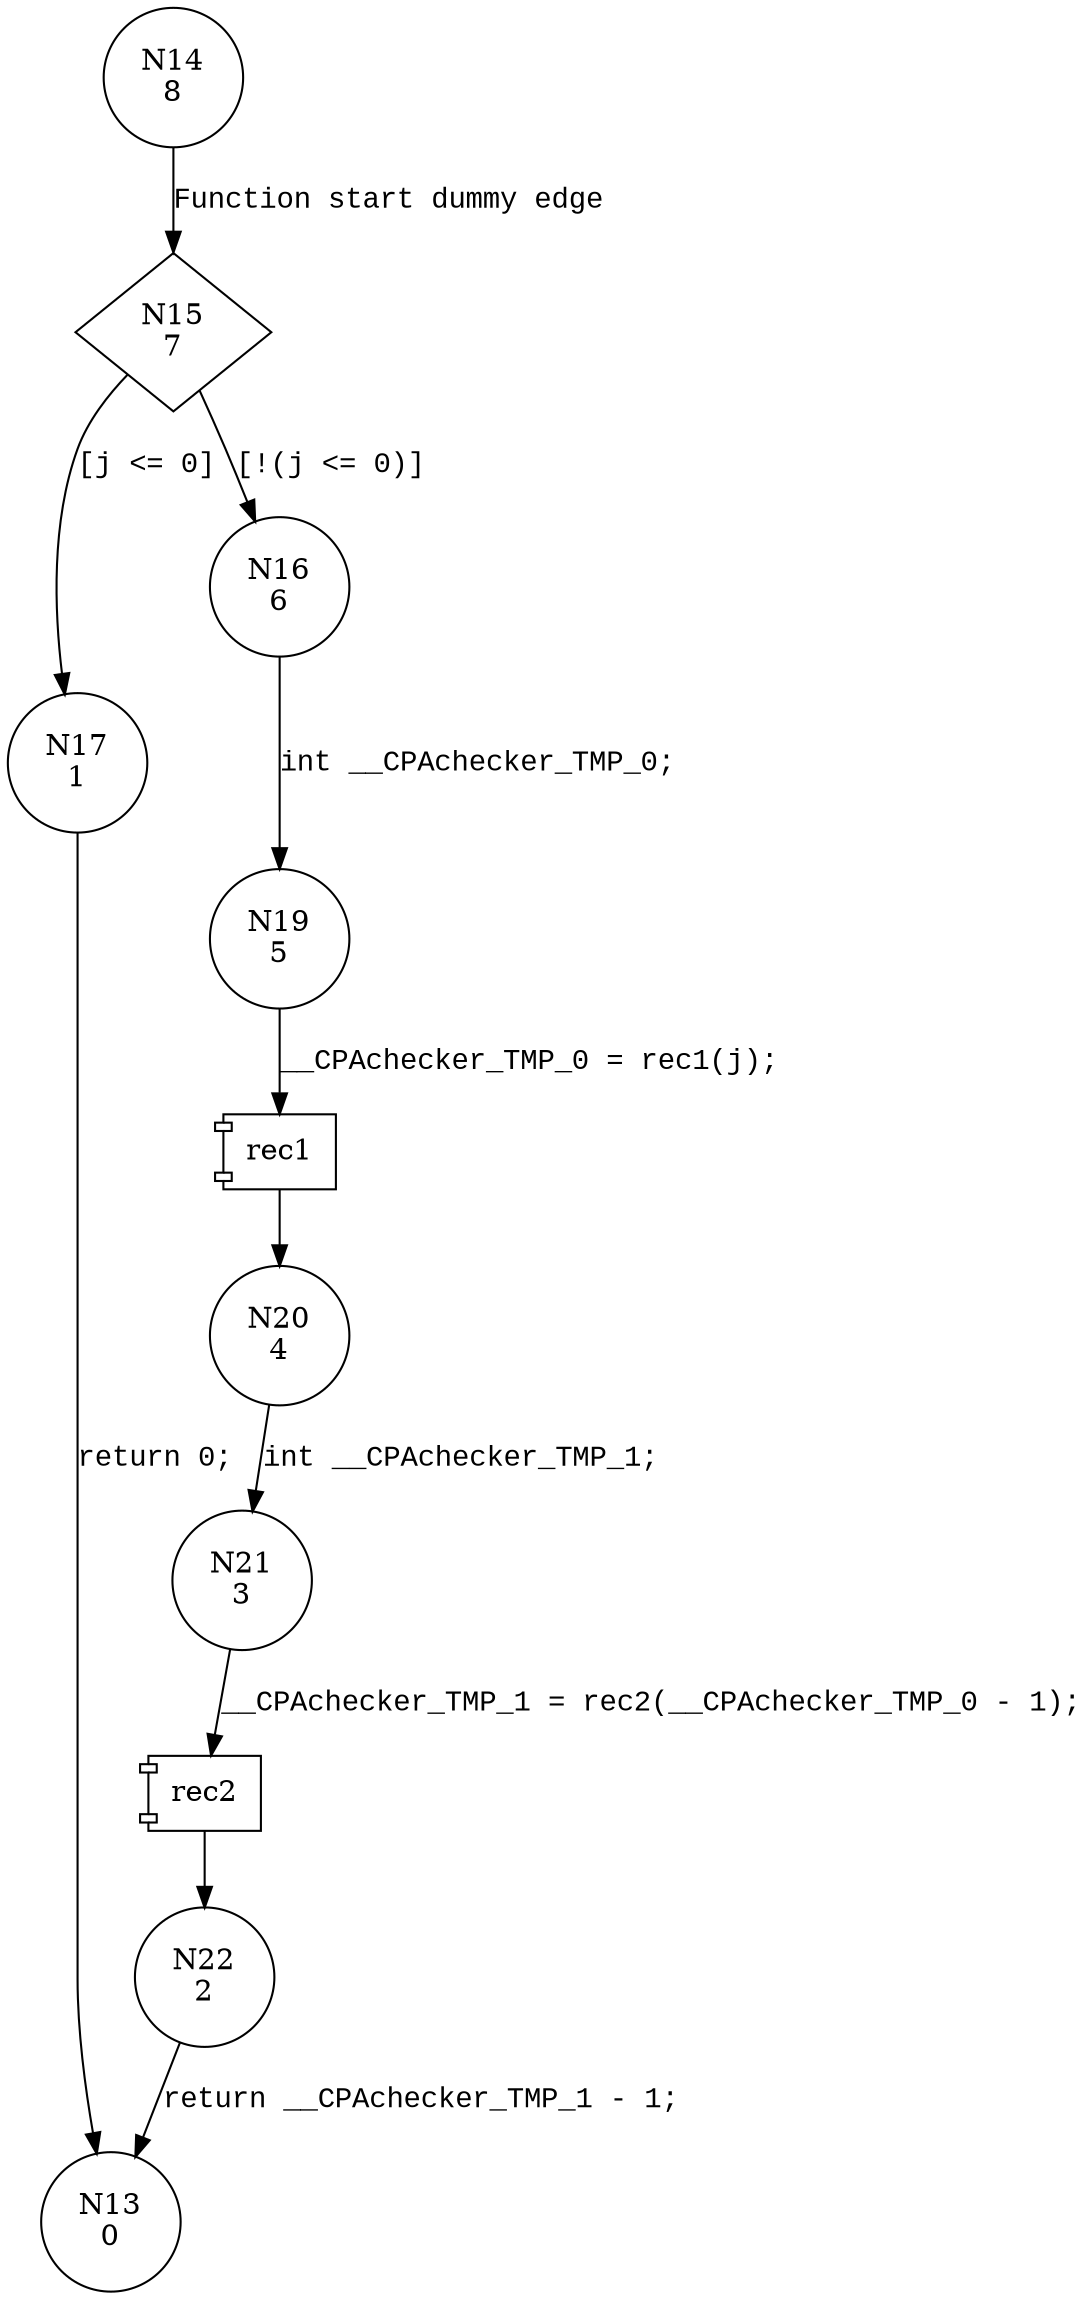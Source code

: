 digraph rec2 {
14 [shape="circle" label="N14\n8"]
15 [shape="diamond" label="N15\n7"]
17 [shape="circle" label="N17\n1"]
16 [shape="circle" label="N16\n6"]
19 [shape="circle" label="N19\n5"]
20 [shape="circle" label="N20\n4"]
21 [shape="circle" label="N21\n3"]
22 [shape="circle" label="N22\n2"]
13 [shape="circle" label="N13\n0"]
14 -> 15 [label="Function start dummy edge" fontname="Courier New"]
15 -> 17 [label="[j <= 0]" fontname="Courier New"]
15 -> 16 [label="[!(j <= 0)]" fontname="Courier New"]
100004 [shape="component" label="rec1"]
19 -> 100004 [label="__CPAchecker_TMP_0 = rec1(j);" fontname="Courier New"]
100004 -> 20 [label="" fontname="Courier New"]
100005 [shape="component" label="rec2"]
21 -> 100005 [label="__CPAchecker_TMP_1 = rec2(__CPAchecker_TMP_0 - 1);" fontname="Courier New"]
100005 -> 22 [label="" fontname="Courier New"]
17 -> 13 [label="return 0;" fontname="Courier New"]
16 -> 19 [label="int __CPAchecker_TMP_0;" fontname="Courier New"]
20 -> 21 [label="int __CPAchecker_TMP_1;" fontname="Courier New"]
22 -> 13 [label="return __CPAchecker_TMP_1 - 1;" fontname="Courier New"]
}